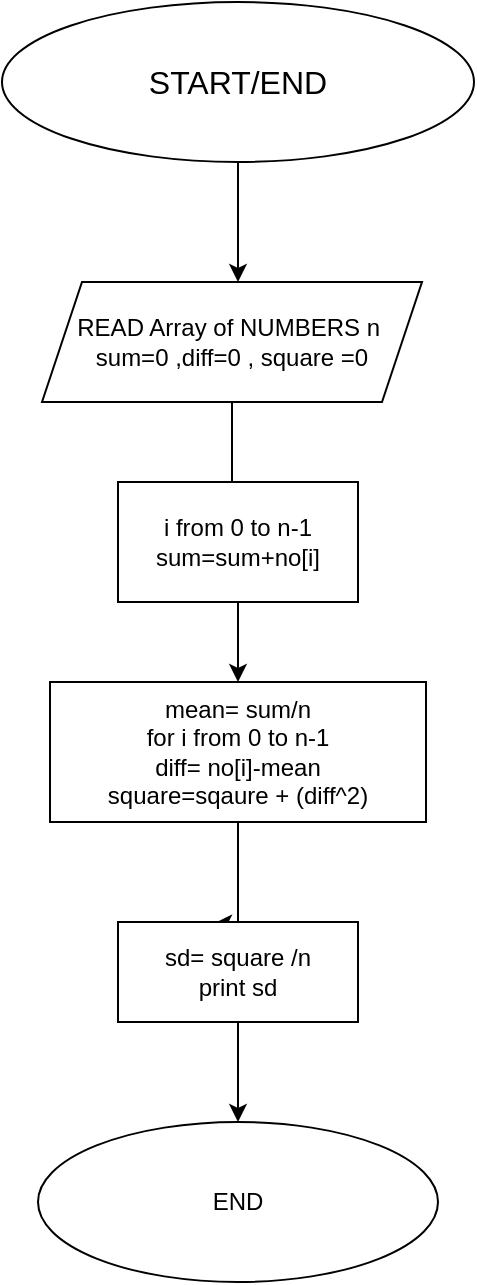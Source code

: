 <mxfile version="13.5.6" type="github"><diagram id="8jScdqKdU1MFsjAx5NL3" name="Page-1"><mxGraphModel dx="1221" dy="625" grid="1" gridSize="10" guides="1" tooltips="1" connect="1" arrows="1" fold="1" page="1" pageScale="1" pageWidth="827" pageHeight="1169" math="0" shadow="0"><root><mxCell id="0"/><mxCell id="1" parent="0"/><mxCell id="b7KqTR_2aqvLJFmwGg_q-3" style="edgeStyle=orthogonalEdgeStyle;rounded=0;orthogonalLoop=1;jettySize=auto;html=1;" edge="1" parent="1" source="b7KqTR_2aqvLJFmwGg_q-1"><mxGeometry relative="1" as="geometry"><mxPoint x="398" y="180" as="targetPoint"/></mxGeometry></mxCell><mxCell id="b7KqTR_2aqvLJFmwGg_q-1" value="&lt;font size=&quot;3&quot;&gt;START/END&lt;/font&gt;" style="ellipse;whiteSpace=wrap;html=1;" vertex="1" parent="1"><mxGeometry x="280" y="40" width="236" height="80" as="geometry"/></mxCell><mxCell id="b7KqTR_2aqvLJFmwGg_q-8" style="edgeStyle=orthogonalEdgeStyle;rounded=0;orthogonalLoop=1;jettySize=auto;html=1;entryX=0.475;entryY=0.167;entryDx=0;entryDy=0;entryPerimeter=0;" edge="1" parent="1" source="b7KqTR_2aqvLJFmwGg_q-4" target="b7KqTR_2aqvLJFmwGg_q-5"><mxGeometry relative="1" as="geometry"/></mxCell><mxCell id="b7KqTR_2aqvLJFmwGg_q-4" value="READ Array of NUMBERS n&amp;nbsp;&lt;br&gt;sum=0 ,diff=0 , square =0" style="shape=parallelogram;perimeter=parallelogramPerimeter;whiteSpace=wrap;html=1;fixedSize=1;" vertex="1" parent="1"><mxGeometry x="300" y="180" width="190" height="60" as="geometry"/></mxCell><mxCell id="b7KqTR_2aqvLJFmwGg_q-11" value="" style="edgeStyle=orthogonalEdgeStyle;rounded=0;orthogonalLoop=1;jettySize=auto;html=1;" edge="1" parent="1" source="b7KqTR_2aqvLJFmwGg_q-5" target="b7KqTR_2aqvLJFmwGg_q-9"><mxGeometry relative="1" as="geometry"/></mxCell><mxCell id="b7KqTR_2aqvLJFmwGg_q-5" value="i from 0 to n-1&lt;br&gt;sum=sum+no[i]" style="rounded=0;whiteSpace=wrap;html=1;" vertex="1" parent="1"><mxGeometry x="338" y="280" width="120" height="60" as="geometry"/></mxCell><mxCell id="b7KqTR_2aqvLJFmwGg_q-16" style="edgeStyle=orthogonalEdgeStyle;rounded=0;orthogonalLoop=1;jettySize=auto;html=1;entryX=0.4;entryY=0.013;entryDx=0;entryDy=0;entryPerimeter=0;" edge="1" parent="1" source="b7KqTR_2aqvLJFmwGg_q-9" target="b7KqTR_2aqvLJFmwGg_q-15"><mxGeometry relative="1" as="geometry"><Array as="points"><mxPoint x="398" y="501"/></Array></mxGeometry></mxCell><mxCell id="b7KqTR_2aqvLJFmwGg_q-9" value="mean= sum/n&lt;br&gt;for i from 0 to n-1&lt;br&gt;diff= no[i]-mean&lt;br&gt;square=sqaure + (diff^2)" style="rounded=0;whiteSpace=wrap;html=1;" vertex="1" parent="1"><mxGeometry x="304" y="380" width="188" height="70" as="geometry"/></mxCell><mxCell id="b7KqTR_2aqvLJFmwGg_q-24" value="" style="edgeStyle=orthogonalEdgeStyle;rounded=0;orthogonalLoop=1;jettySize=auto;html=1;" edge="1" parent="1" source="b7KqTR_2aqvLJFmwGg_q-15" target="b7KqTR_2aqvLJFmwGg_q-23"><mxGeometry relative="1" as="geometry"/></mxCell><mxCell id="b7KqTR_2aqvLJFmwGg_q-15" value="sd= square /n&lt;br&gt;print sd" style="rounded=0;whiteSpace=wrap;html=1;" vertex="1" parent="1"><mxGeometry x="338" y="500" width="120" height="50" as="geometry"/></mxCell><mxCell id="b7KqTR_2aqvLJFmwGg_q-23" value="END" style="ellipse;whiteSpace=wrap;html=1;" vertex="1" parent="1"><mxGeometry x="298" y="600" width="200" height="80" as="geometry"/></mxCell></root></mxGraphModel></diagram></mxfile>
